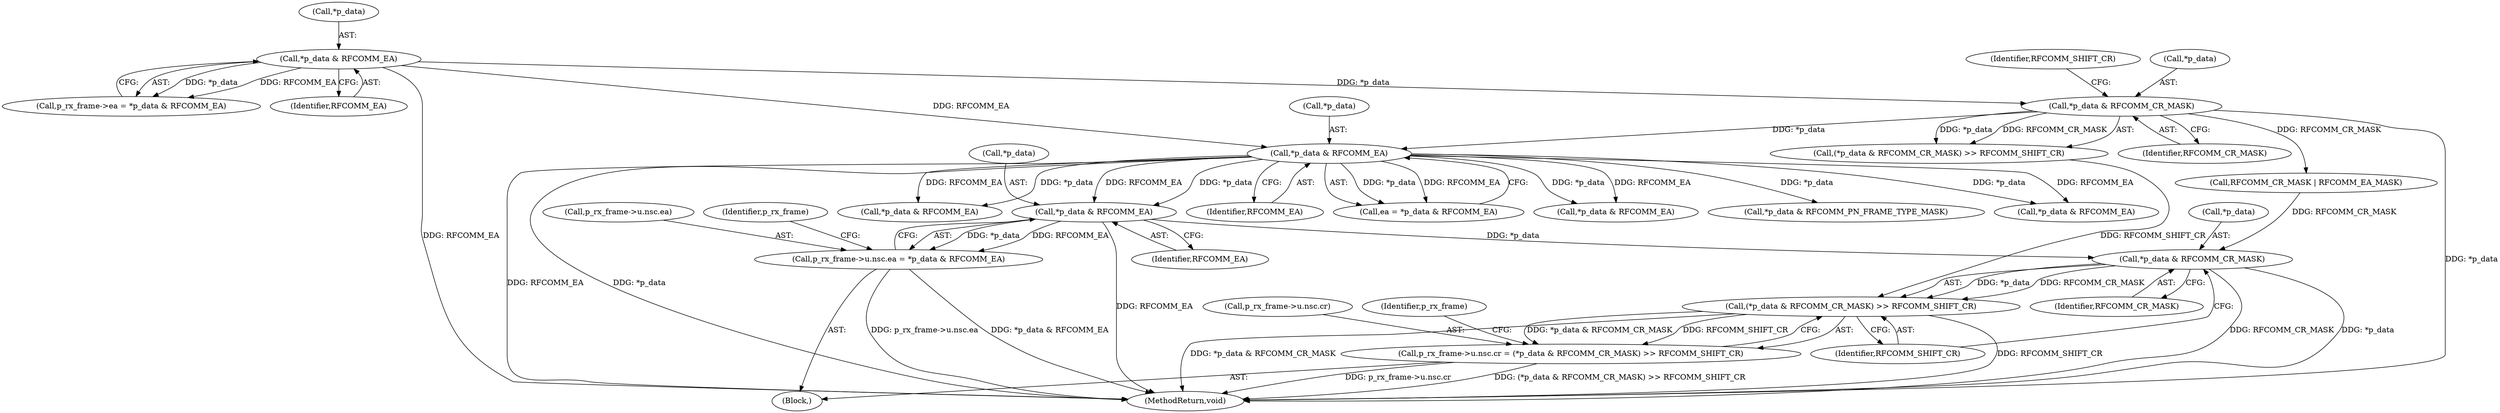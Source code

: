 digraph "0_Android_92a7bf8c44a236607c146240f3c0adc1ae01fedf@pointer" {
"1000692" [label="(Call,*p_data & RFCOMM_EA)"];
"1000222" [label="(Call,*p_data & RFCOMM_EA)"];
"1000163" [label="(Call,*p_data & RFCOMM_CR_MASK)"];
"1000154" [label="(Call,*p_data & RFCOMM_EA)"];
"1000684" [label="(Call,p_rx_frame->u.nsc.ea = *p_data & RFCOMM_EA)"];
"1000705" [label="(Call,*p_data & RFCOMM_CR_MASK)"];
"1000704" [label="(Call,(*p_data & RFCOMM_CR_MASK) >> RFCOMM_SHIFT_CR)"];
"1000696" [label="(Call,p_rx_frame->u.nsc.cr = (*p_data & RFCOMM_CR_MASK) >> RFCOMM_SHIFT_CR)"];
"1000163" [label="(Call,*p_data & RFCOMM_CR_MASK)"];
"1000709" [label="(Identifier,RFCOMM_SHIFT_CR)"];
"1000695" [label="(Identifier,RFCOMM_EA)"];
"1000684" [label="(Call,p_rx_frame->u.nsc.ea = *p_data & RFCOMM_EA)"];
"1000706" [label="(Call,*p_data)"];
"1000697" [label="(Call,p_rx_frame->u.nsc.cr)"];
"1000685" [label="(Call,p_rx_frame->u.nsc.ea)"];
"1000335" [label="(Call,*p_data & RFCOMM_PN_FRAME_TYPE_MASK)"];
"1000177" [label="(Call,RFCOMM_CR_MASK | RFCOMM_EA_MASK)"];
"1000564" [label="(Call,*p_data & RFCOMM_EA)"];
"1000222" [label="(Call,*p_data & RFCOMM_EA)"];
"1000700" [label="(Identifier,p_rx_frame)"];
"1000296" [label="(Block,)"];
"1000157" [label="(Identifier,RFCOMM_EA)"];
"1000154" [label="(Call,*p_data & RFCOMM_EA)"];
"1000708" [label="(Identifier,RFCOMM_CR_MASK)"];
"1000162" [label="(Call,(*p_data & RFCOMM_CR_MASK) >> RFCOMM_SHIFT_CR)"];
"1000704" [label="(Call,(*p_data & RFCOMM_CR_MASK) >> RFCOMM_SHIFT_CR)"];
"1000741" [label="(Call,*p_data & RFCOMM_EA)"];
"1000150" [label="(Call,p_rx_frame->ea = *p_data & RFCOMM_EA)"];
"1001015" [label="(MethodReturn,void)"];
"1000225" [label="(Identifier,RFCOMM_EA)"];
"1000705" [label="(Call,*p_data & RFCOMM_CR_MASK)"];
"1000220" [label="(Call,ea = *p_data & RFCOMM_EA)"];
"1000223" [label="(Call,*p_data)"];
"1000714" [label="(Identifier,p_rx_frame)"];
"1000155" [label="(Call,*p_data)"];
"1000166" [label="(Identifier,RFCOMM_CR_MASK)"];
"1000692" [label="(Call,*p_data & RFCOMM_EA)"];
"1000696" [label="(Call,p_rx_frame->u.nsc.cr = (*p_data & RFCOMM_CR_MASK) >> RFCOMM_SHIFT_CR)"];
"1000948" [label="(Call,*p_data & RFCOMM_EA)"];
"1000167" [label="(Identifier,RFCOMM_SHIFT_CR)"];
"1000164" [label="(Call,*p_data)"];
"1000693" [label="(Call,*p_data)"];
"1000692" -> "1000684"  [label="AST: "];
"1000692" -> "1000695"  [label="CFG: "];
"1000693" -> "1000692"  [label="AST: "];
"1000695" -> "1000692"  [label="AST: "];
"1000684" -> "1000692"  [label="CFG: "];
"1000692" -> "1001015"  [label="DDG: RFCOMM_EA"];
"1000692" -> "1000684"  [label="DDG: *p_data"];
"1000692" -> "1000684"  [label="DDG: RFCOMM_EA"];
"1000222" -> "1000692"  [label="DDG: *p_data"];
"1000222" -> "1000692"  [label="DDG: RFCOMM_EA"];
"1000692" -> "1000705"  [label="DDG: *p_data"];
"1000222" -> "1000220"  [label="AST: "];
"1000222" -> "1000225"  [label="CFG: "];
"1000223" -> "1000222"  [label="AST: "];
"1000225" -> "1000222"  [label="AST: "];
"1000220" -> "1000222"  [label="CFG: "];
"1000222" -> "1001015"  [label="DDG: RFCOMM_EA"];
"1000222" -> "1001015"  [label="DDG: *p_data"];
"1000222" -> "1000220"  [label="DDG: *p_data"];
"1000222" -> "1000220"  [label="DDG: RFCOMM_EA"];
"1000163" -> "1000222"  [label="DDG: *p_data"];
"1000154" -> "1000222"  [label="DDG: RFCOMM_EA"];
"1000222" -> "1000335"  [label="DDG: *p_data"];
"1000222" -> "1000564"  [label="DDG: *p_data"];
"1000222" -> "1000564"  [label="DDG: RFCOMM_EA"];
"1000222" -> "1000741"  [label="DDG: *p_data"];
"1000222" -> "1000741"  [label="DDG: RFCOMM_EA"];
"1000222" -> "1000948"  [label="DDG: *p_data"];
"1000222" -> "1000948"  [label="DDG: RFCOMM_EA"];
"1000163" -> "1000162"  [label="AST: "];
"1000163" -> "1000166"  [label="CFG: "];
"1000164" -> "1000163"  [label="AST: "];
"1000166" -> "1000163"  [label="AST: "];
"1000167" -> "1000163"  [label="CFG: "];
"1000163" -> "1001015"  [label="DDG: *p_data"];
"1000163" -> "1000162"  [label="DDG: *p_data"];
"1000163" -> "1000162"  [label="DDG: RFCOMM_CR_MASK"];
"1000154" -> "1000163"  [label="DDG: *p_data"];
"1000163" -> "1000177"  [label="DDG: RFCOMM_CR_MASK"];
"1000154" -> "1000150"  [label="AST: "];
"1000154" -> "1000157"  [label="CFG: "];
"1000155" -> "1000154"  [label="AST: "];
"1000157" -> "1000154"  [label="AST: "];
"1000150" -> "1000154"  [label="CFG: "];
"1000154" -> "1001015"  [label="DDG: RFCOMM_EA"];
"1000154" -> "1000150"  [label="DDG: *p_data"];
"1000154" -> "1000150"  [label="DDG: RFCOMM_EA"];
"1000684" -> "1000296"  [label="AST: "];
"1000685" -> "1000684"  [label="AST: "];
"1000700" -> "1000684"  [label="CFG: "];
"1000684" -> "1001015"  [label="DDG: p_rx_frame->u.nsc.ea"];
"1000684" -> "1001015"  [label="DDG: *p_data & RFCOMM_EA"];
"1000705" -> "1000704"  [label="AST: "];
"1000705" -> "1000708"  [label="CFG: "];
"1000706" -> "1000705"  [label="AST: "];
"1000708" -> "1000705"  [label="AST: "];
"1000709" -> "1000705"  [label="CFG: "];
"1000705" -> "1001015"  [label="DDG: RFCOMM_CR_MASK"];
"1000705" -> "1001015"  [label="DDG: *p_data"];
"1000705" -> "1000704"  [label="DDG: *p_data"];
"1000705" -> "1000704"  [label="DDG: RFCOMM_CR_MASK"];
"1000177" -> "1000705"  [label="DDG: RFCOMM_CR_MASK"];
"1000704" -> "1000696"  [label="AST: "];
"1000704" -> "1000709"  [label="CFG: "];
"1000709" -> "1000704"  [label="AST: "];
"1000696" -> "1000704"  [label="CFG: "];
"1000704" -> "1001015"  [label="DDG: RFCOMM_SHIFT_CR"];
"1000704" -> "1001015"  [label="DDG: *p_data & RFCOMM_CR_MASK"];
"1000704" -> "1000696"  [label="DDG: *p_data & RFCOMM_CR_MASK"];
"1000704" -> "1000696"  [label="DDG: RFCOMM_SHIFT_CR"];
"1000162" -> "1000704"  [label="DDG: RFCOMM_SHIFT_CR"];
"1000696" -> "1000296"  [label="AST: "];
"1000697" -> "1000696"  [label="AST: "];
"1000714" -> "1000696"  [label="CFG: "];
"1000696" -> "1001015"  [label="DDG: p_rx_frame->u.nsc.cr"];
"1000696" -> "1001015"  [label="DDG: (*p_data & RFCOMM_CR_MASK) >> RFCOMM_SHIFT_CR"];
}
